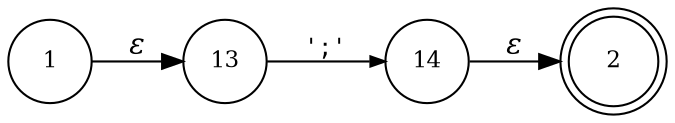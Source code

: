 digraph ATN {
rankdir=LR;
s2[fontsize=11, label="2", shape=doublecircle, fixedsize=true, width=.6];
s1[fontsize=11,label="1", shape=circle, fixedsize=true, width=.55, peripheries=1];
s13[fontsize=11,label="13", shape=circle, fixedsize=true, width=.55, peripheries=1];
s14[fontsize=11,label="14", shape=circle, fixedsize=true, width=.55, peripheries=1];
s1 -> s13 [fontname="Times-Italic", label="&epsilon;"];
s13 -> s14 [fontsize=11, fontname="Courier", arrowsize=.7, label = "';'", arrowhead = normal];
s14 -> s2 [fontname="Times-Italic", label="&epsilon;"];
}
